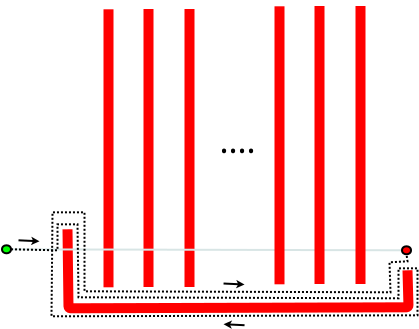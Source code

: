 <?xml version="1.0" encoding="UTF-8"?>
<dia:diagram xmlns:dia="http://www.lysator.liu.se/~alla/dia/">
  <dia:layer name="Background" visible="true" active="true">
    <dia:object type="Standard - PolyLine" version="0" id="O0">
      <dia:attribute name="obj_pos">
        <dia:point val="10,9"/>
      </dia:attribute>
      <dia:attribute name="obj_bb">
        <dia:rectangle val="9.747,8.747;27.307,13.2"/>
      </dia:attribute>
      <dia:attribute name="poly_points">
        <dia:point val="10,9"/>
        <dia:point val="10.05,12.95"/>
        <dia:point val="27.05,12.9"/>
        <dia:point val="27,11.05"/>
      </dia:attribute>
      <dia:attribute name="line_color">
        <dia:color val="#ff0000"/>
      </dia:attribute>
      <dia:attribute name="line_width">
        <dia:real val="0.5"/>
      </dia:attribute>
      <dia:attribute name="corner_radius">
        <dia:real val="0.1"/>
      </dia:attribute>
    </dia:object>
    <dia:object type="Standard - Ellipse" version="0" id="O1">
      <dia:attribute name="obj_pos">
        <dia:point val="6.725,9.8"/>
      </dia:attribute>
      <dia:attribute name="obj_bb">
        <dia:rectangle val="6.675,9.75;7.225,10.25"/>
      </dia:attribute>
      <dia:attribute name="elem_corner">
        <dia:point val="6.725,9.8"/>
      </dia:attribute>
      <dia:attribute name="elem_width">
        <dia:real val="0.45"/>
      </dia:attribute>
      <dia:attribute name="elem_height">
        <dia:real val="0.4"/>
      </dia:attribute>
      <dia:attribute name="border_width">
        <dia:real val="0.1"/>
      </dia:attribute>
      <dia:attribute name="inner_color">
        <dia:color val="#00ff00"/>
      </dia:attribute>
    </dia:object>
    <dia:object type="Standard - Ellipse" version="0" id="O2">
      <dia:attribute name="obj_pos">
        <dia:point val="26.725,9.85"/>
      </dia:attribute>
      <dia:attribute name="obj_bb">
        <dia:rectangle val="26.675,9.8;27.225,10.3"/>
      </dia:attribute>
      <dia:attribute name="elem_corner">
        <dia:point val="26.725,9.85"/>
      </dia:attribute>
      <dia:attribute name="elem_width">
        <dia:real val="0.45"/>
      </dia:attribute>
      <dia:attribute name="elem_height">
        <dia:real val="0.4"/>
      </dia:attribute>
      <dia:attribute name="border_width">
        <dia:real val="0.1"/>
      </dia:attribute>
      <dia:attribute name="inner_color">
        <dia:color val="#ff0000"/>
      </dia:attribute>
    </dia:object>
    <dia:object type="Standard - Line" version="0" id="O3">
      <dia:attribute name="obj_pos">
        <dia:point val="12.05,-2"/>
      </dia:attribute>
      <dia:attribute name="obj_bb">
        <dia:rectangle val="11.8,-2.25;12.3,12.15"/>
      </dia:attribute>
      <dia:attribute name="conn_endpoints">
        <dia:point val="12.05,-2"/>
        <dia:point val="12.05,11.9"/>
      </dia:attribute>
      <dia:attribute name="numcp">
        <dia:int val="1"/>
      </dia:attribute>
      <dia:attribute name="line_color">
        <dia:color val="#ff0000"/>
      </dia:attribute>
      <dia:attribute name="line_width">
        <dia:real val="0.5"/>
      </dia:attribute>
    </dia:object>
    <dia:object type="Standard - Line" version="0" id="O4">
      <dia:attribute name="obj_pos">
        <dia:point val="14.05,-2.015"/>
      </dia:attribute>
      <dia:attribute name="obj_bb">
        <dia:rectangle val="13.8,-2.265;14.3,12.135"/>
      </dia:attribute>
      <dia:attribute name="conn_endpoints">
        <dia:point val="14.05,-2.015"/>
        <dia:point val="14.05,11.885"/>
      </dia:attribute>
      <dia:attribute name="numcp">
        <dia:int val="1"/>
      </dia:attribute>
      <dia:attribute name="line_color">
        <dia:color val="#ff0000"/>
      </dia:attribute>
      <dia:attribute name="line_width">
        <dia:real val="0.5"/>
      </dia:attribute>
    </dia:object>
    <dia:object type="Standard - Line" version="0" id="O5">
      <dia:attribute name="obj_pos">
        <dia:point val="16.1,-2.015"/>
      </dia:attribute>
      <dia:attribute name="obj_bb">
        <dia:rectangle val="15.85,-2.265;16.35,12.135"/>
      </dia:attribute>
      <dia:attribute name="conn_endpoints">
        <dia:point val="16.1,-2.015"/>
        <dia:point val="16.1,11.885"/>
      </dia:attribute>
      <dia:attribute name="numcp">
        <dia:int val="1"/>
      </dia:attribute>
      <dia:attribute name="line_color">
        <dia:color val="#ff0000"/>
      </dia:attribute>
      <dia:attribute name="line_width">
        <dia:real val="0.5"/>
      </dia:attribute>
    </dia:object>
    <dia:object type="Standard - Line" version="0" id="O6">
      <dia:attribute name="obj_pos">
        <dia:point val="7.225,10.001"/>
      </dia:attribute>
      <dia:attribute name="obj_bb">
        <dia:rectangle val="7.175,9.951;26.726,10.099"/>
      </dia:attribute>
      <dia:attribute name="conn_endpoints">
        <dia:point val="7.225,10.001"/>
        <dia:point val="26.675,10.049"/>
      </dia:attribute>
      <dia:attribute name="numcp">
        <dia:int val="1"/>
      </dia:attribute>
      <dia:attribute name="line_color">
        <dia:color val="#d8e5e5"/>
      </dia:attribute>
      <dia:attribute name="line_width">
        <dia:real val="0.1"/>
      </dia:attribute>
      <dia:connections>
        <dia:connection handle="0" to="O1" connection="8"/>
        <dia:connection handle="1" to="O2" connection="8"/>
      </dia:connections>
    </dia:object>
    <dia:object type="Standard - Text" version="1" id="O7">
      <dia:attribute name="obj_pos">
        <dia:point val="17.6,5.2"/>
      </dia:attribute>
      <dia:attribute name="obj_bb">
        <dia:rectangle val="17.6,3.692;19.39,5.625"/>
      </dia:attribute>
      <dia:attribute name="text">
        <dia:composite type="text">
          <dia:attribute name="string">
            <dia:string>#....#</dia:string>
          </dia:attribute>
          <dia:attribute name="font">
            <dia:font family="Utopia" style="0" name="Courier"/>
          </dia:attribute>
          <dia:attribute name="height">
            <dia:real val="2.117"/>
          </dia:attribute>
          <dia:attribute name="pos">
            <dia:point val="17.6,5.2"/>
          </dia:attribute>
          <dia:attribute name="color">
            <dia:color val="#000000"/>
          </dia:attribute>
          <dia:attribute name="alignment">
            <dia:enum val="0"/>
          </dia:attribute>
        </dia:composite>
      </dia:attribute>
      <dia:attribute name="valign">
        <dia:enum val="3"/>
      </dia:attribute>
    </dia:object>
    <dia:object type="Standard - Line" version="0" id="O8">
      <dia:attribute name="obj_pos">
        <dia:point val="20.6,-2.15"/>
      </dia:attribute>
      <dia:attribute name="obj_bb">
        <dia:rectangle val="20.35,-2.4;20.85,12"/>
      </dia:attribute>
      <dia:attribute name="conn_endpoints">
        <dia:point val="20.6,-2.15"/>
        <dia:point val="20.6,11.75"/>
      </dia:attribute>
      <dia:attribute name="numcp">
        <dia:int val="1"/>
      </dia:attribute>
      <dia:attribute name="line_color">
        <dia:color val="#ff0000"/>
      </dia:attribute>
      <dia:attribute name="line_width">
        <dia:real val="0.5"/>
      </dia:attribute>
    </dia:object>
    <dia:object type="Standard - Line" version="0" id="O9">
      <dia:attribute name="obj_pos">
        <dia:point val="22.6,-2.165"/>
      </dia:attribute>
      <dia:attribute name="obj_bb">
        <dia:rectangle val="22.35,-2.415;22.85,11.985"/>
      </dia:attribute>
      <dia:attribute name="conn_endpoints">
        <dia:point val="22.6,-2.165"/>
        <dia:point val="22.6,11.735"/>
      </dia:attribute>
      <dia:attribute name="numcp">
        <dia:int val="1"/>
      </dia:attribute>
      <dia:attribute name="line_color">
        <dia:color val="#ff0000"/>
      </dia:attribute>
      <dia:attribute name="line_width">
        <dia:real val="0.5"/>
      </dia:attribute>
    </dia:object>
    <dia:object type="Standard - Line" version="0" id="O10">
      <dia:attribute name="obj_pos">
        <dia:point val="24.65,-2.165"/>
      </dia:attribute>
      <dia:attribute name="obj_bb">
        <dia:rectangle val="24.4,-2.415;24.9,11.985"/>
      </dia:attribute>
      <dia:attribute name="conn_endpoints">
        <dia:point val="24.65,-2.165"/>
        <dia:point val="24.65,11.735"/>
      </dia:attribute>
      <dia:attribute name="numcp">
        <dia:int val="1"/>
      </dia:attribute>
      <dia:attribute name="line_color">
        <dia:color val="#ff0000"/>
      </dia:attribute>
      <dia:attribute name="line_width">
        <dia:real val="0.5"/>
      </dia:attribute>
    </dia:object>
    <dia:object type="Standard - PolyLine" version="0" id="O11">
      <dia:attribute name="obj_pos">
        <dia:point val="7.175,10"/>
      </dia:attribute>
      <dia:attribute name="obj_bb">
        <dia:rectangle val="7.124,8.1;27.55,13.4"/>
      </dia:attribute>
      <dia:attribute name="poly_points">
        <dia:point val="7.175,10"/>
        <dia:point val="9.5,10.05"/>
        <dia:point val="9.5,8.75"/>
        <dia:point val="10.5,8.75"/>
        <dia:point val="10.55,12.4"/>
        <dia:point val="26.55,12.45"/>
        <dia:point val="26.55,10.95"/>
        <dia:point val="27.5,10.95"/>
        <dia:point val="27.5,13.3"/>
        <dia:point val="9.2,13.35"/>
        <dia:point val="9.25,8.15"/>
        <dia:point val="10.85,8.15"/>
        <dia:point val="10.85,12.1"/>
        <dia:point val="26.15,12.15"/>
        <dia:point val="26.1,10.65"/>
        <dia:point val="27,10.6"/>
        <dia:point val="26.95,10.25"/>
      </dia:attribute>
      <dia:attribute name="line_style">
        <dia:enum val="4"/>
      </dia:attribute>
      <dia:connections>
        <dia:connection handle="0" to="O1" connection="4"/>
        <dia:connection handle="16" to="O2" connection="6"/>
      </dia:connections>
    </dia:object>
    <dia:object type="Standard - Line" version="0" id="O12">
      <dia:attribute name="obj_pos">
        <dia:point val="7.55,9.55"/>
      </dia:attribute>
      <dia:attribute name="obj_bb">
        <dia:rectangle val="7.498,9.374;8.712,9.797"/>
      </dia:attribute>
      <dia:attribute name="conn_endpoints">
        <dia:point val="7.55,9.55"/>
        <dia:point val="8.6,9.6"/>
      </dia:attribute>
      <dia:attribute name="numcp">
        <dia:int val="1"/>
      </dia:attribute>
      <dia:attribute name="end_arrow">
        <dia:enum val="22"/>
      </dia:attribute>
      <dia:attribute name="end_arrow_length">
        <dia:real val="0.2"/>
      </dia:attribute>
      <dia:attribute name="end_arrow_width">
        <dia:real val="0.2"/>
      </dia:attribute>
    </dia:object>
    <dia:object type="Standard - Line" version="0" id="O13">
      <dia:attribute name="obj_pos">
        <dia:point val="17.802,11.711"/>
      </dia:attribute>
      <dia:attribute name="obj_bb">
        <dia:rectangle val="17.75,11.535;18.964,11.958"/>
      </dia:attribute>
      <dia:attribute name="conn_endpoints">
        <dia:point val="17.802,11.711"/>
        <dia:point val="18.852,11.761"/>
      </dia:attribute>
      <dia:attribute name="numcp">
        <dia:int val="1"/>
      </dia:attribute>
      <dia:attribute name="end_arrow">
        <dia:enum val="22"/>
      </dia:attribute>
      <dia:attribute name="end_arrow_length">
        <dia:real val="0.2"/>
      </dia:attribute>
      <dia:attribute name="end_arrow_width">
        <dia:real val="0.2"/>
      </dia:attribute>
    </dia:object>
    <dia:object type="Standard - Line" version="0" id="O14">
      <dia:attribute name="obj_pos">
        <dia:point val="17.802,13.746"/>
      </dia:attribute>
      <dia:attribute name="obj_bb">
        <dia:rectangle val="17.75,13.555;18.905,13.978"/>
      </dia:attribute>
      <dia:attribute name="conn_endpoints">
        <dia:point val="17.802,13.746"/>
        <dia:point val="18.852,13.796"/>
      </dia:attribute>
      <dia:attribute name="numcp">
        <dia:int val="1"/>
      </dia:attribute>
      <dia:attribute name="start_arrow">
        <dia:enum val="22"/>
      </dia:attribute>
      <dia:attribute name="start_arrow_length">
        <dia:real val="0.2"/>
      </dia:attribute>
      <dia:attribute name="start_arrow_width">
        <dia:real val="0.2"/>
      </dia:attribute>
    </dia:object>
  </dia:layer>
</dia:diagram>
